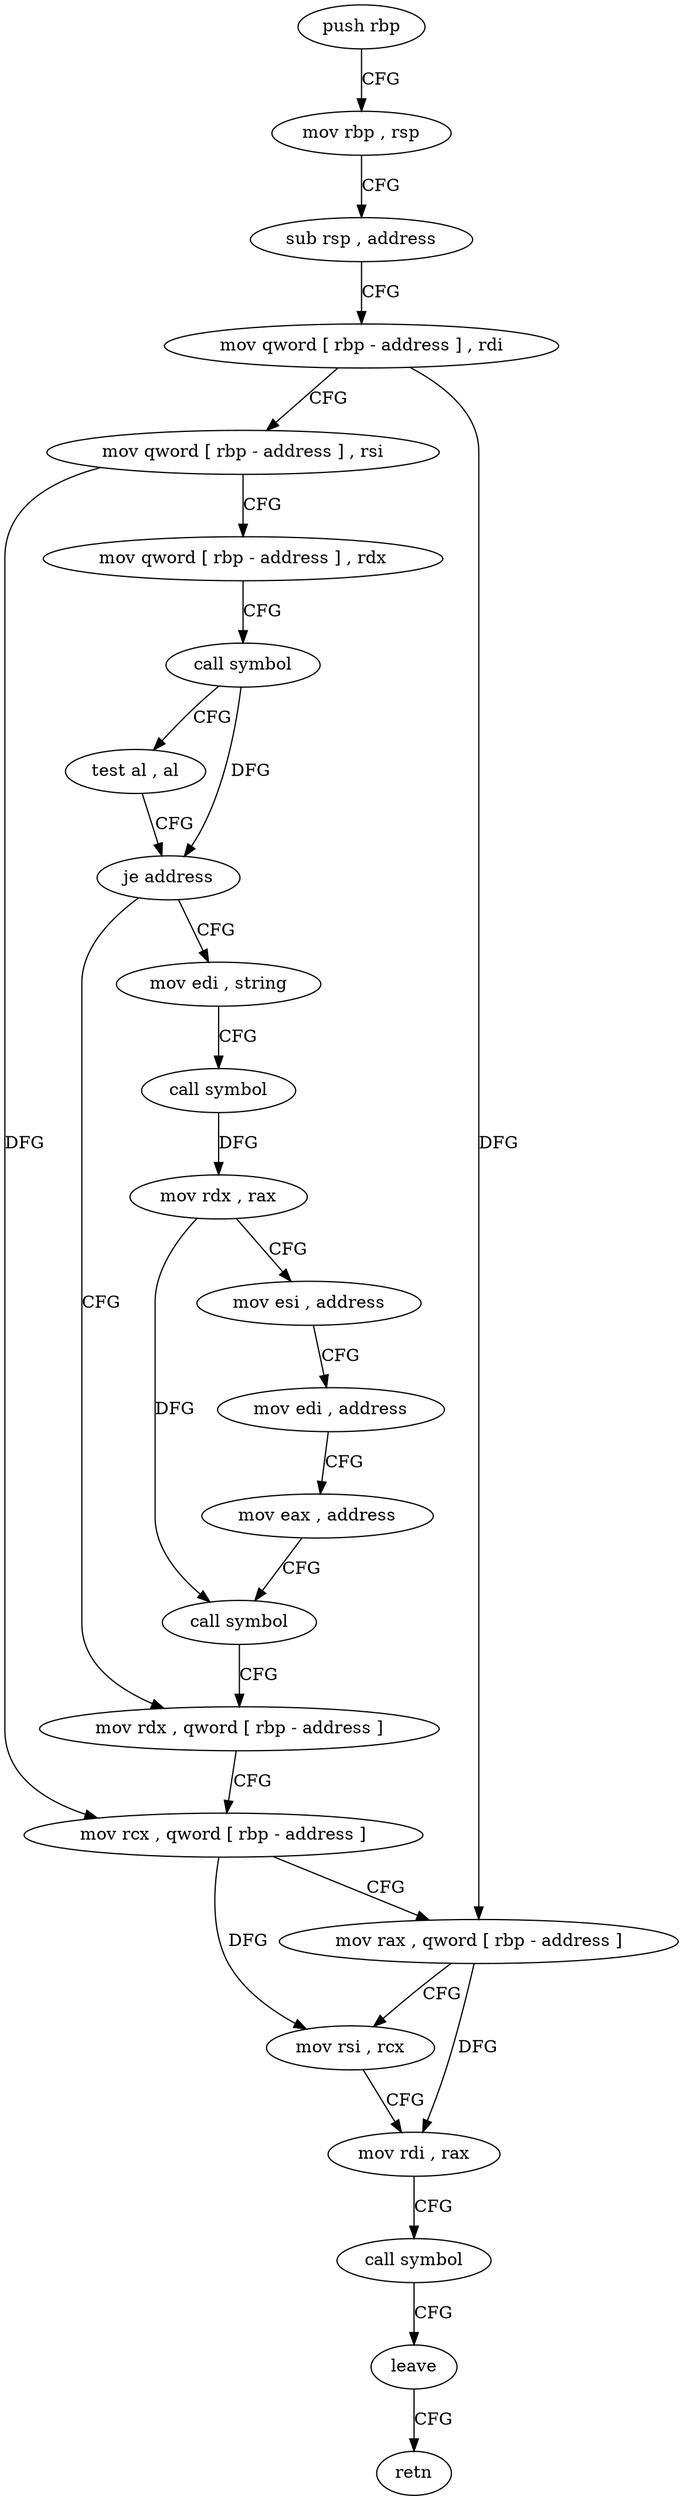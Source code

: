 digraph "func" {
"4258189" [label = "push rbp" ]
"4258190" [label = "mov rbp , rsp" ]
"4258193" [label = "sub rsp , address" ]
"4258197" [label = "mov qword [ rbp - address ] , rdi" ]
"4258201" [label = "mov qword [ rbp - address ] , rsi" ]
"4258205" [label = "mov qword [ rbp - address ] , rdx" ]
"4258209" [label = "call symbol" ]
"4258214" [label = "test al , al" ]
"4258216" [label = "je address" ]
"4258251" [label = "mov rdx , qword [ rbp - address ]" ]
"4258218" [label = "mov edi , string" ]
"4258255" [label = "mov rcx , qword [ rbp - address ]" ]
"4258259" [label = "mov rax , qword [ rbp - address ]" ]
"4258263" [label = "mov rsi , rcx" ]
"4258266" [label = "mov rdi , rax" ]
"4258269" [label = "call symbol" ]
"4258274" [label = "leave" ]
"4258275" [label = "retn" ]
"4258223" [label = "call symbol" ]
"4258228" [label = "mov rdx , rax" ]
"4258231" [label = "mov esi , address" ]
"4258236" [label = "mov edi , address" ]
"4258241" [label = "mov eax , address" ]
"4258246" [label = "call symbol" ]
"4258189" -> "4258190" [ label = "CFG" ]
"4258190" -> "4258193" [ label = "CFG" ]
"4258193" -> "4258197" [ label = "CFG" ]
"4258197" -> "4258201" [ label = "CFG" ]
"4258197" -> "4258259" [ label = "DFG" ]
"4258201" -> "4258205" [ label = "CFG" ]
"4258201" -> "4258255" [ label = "DFG" ]
"4258205" -> "4258209" [ label = "CFG" ]
"4258209" -> "4258214" [ label = "CFG" ]
"4258209" -> "4258216" [ label = "DFG" ]
"4258214" -> "4258216" [ label = "CFG" ]
"4258216" -> "4258251" [ label = "CFG" ]
"4258216" -> "4258218" [ label = "CFG" ]
"4258251" -> "4258255" [ label = "CFG" ]
"4258218" -> "4258223" [ label = "CFG" ]
"4258255" -> "4258259" [ label = "CFG" ]
"4258255" -> "4258263" [ label = "DFG" ]
"4258259" -> "4258263" [ label = "CFG" ]
"4258259" -> "4258266" [ label = "DFG" ]
"4258263" -> "4258266" [ label = "CFG" ]
"4258266" -> "4258269" [ label = "CFG" ]
"4258269" -> "4258274" [ label = "CFG" ]
"4258274" -> "4258275" [ label = "CFG" ]
"4258223" -> "4258228" [ label = "DFG" ]
"4258228" -> "4258231" [ label = "CFG" ]
"4258228" -> "4258246" [ label = "DFG" ]
"4258231" -> "4258236" [ label = "CFG" ]
"4258236" -> "4258241" [ label = "CFG" ]
"4258241" -> "4258246" [ label = "CFG" ]
"4258246" -> "4258251" [ label = "CFG" ]
}
